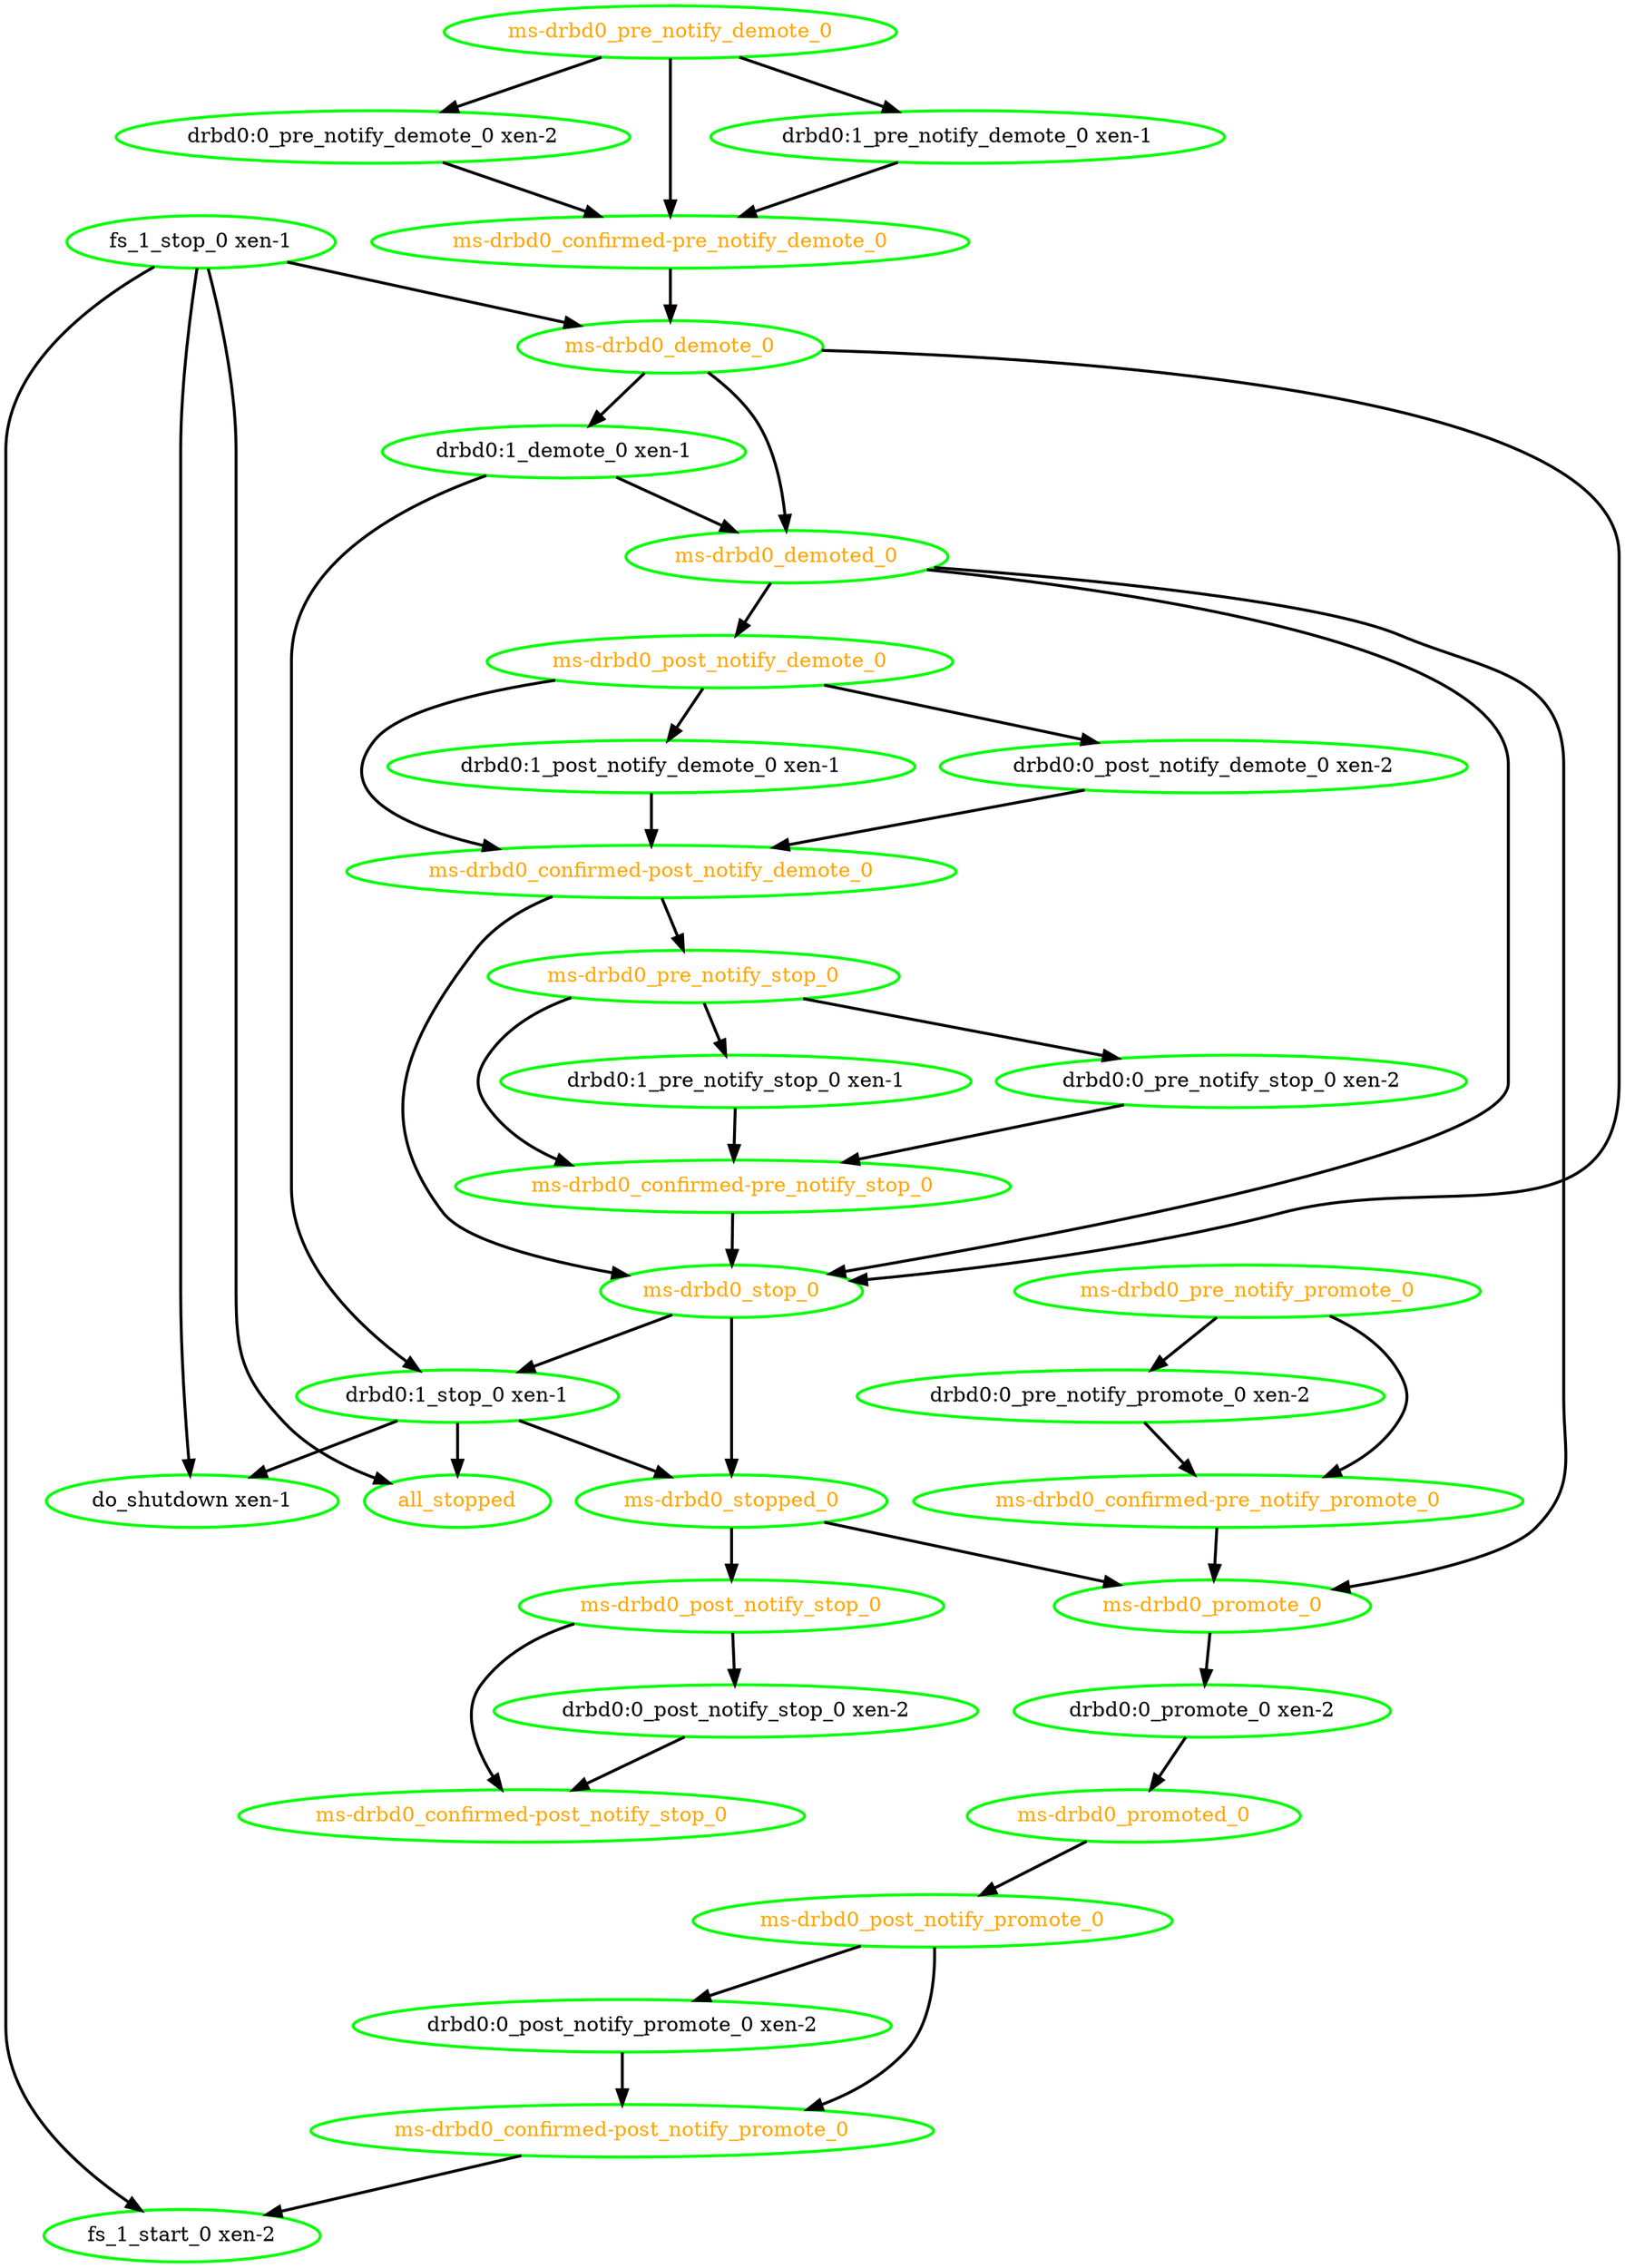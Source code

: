  digraph "g" {
"all_stopped" [ style=bold color="green" fontcolor="orange"  ]
"do_shutdown xen-1" [ style=bold color="green" fontcolor="black"  ]
"drbd0:0_post_notify_demote_0 xen-2" -> "ms-drbd0_confirmed-post_notify_demote_0" [ style = bold]
"drbd0:0_post_notify_demote_0 xen-2" [ style=bold color="green" fontcolor="black"  ]
"drbd0:0_post_notify_promote_0 xen-2" -> "ms-drbd0_confirmed-post_notify_promote_0" [ style = bold]
"drbd0:0_post_notify_promote_0 xen-2" [ style=bold color="green" fontcolor="black"  ]
"drbd0:0_post_notify_stop_0 xen-2" -> "ms-drbd0_confirmed-post_notify_stop_0" [ style = bold]
"drbd0:0_post_notify_stop_0 xen-2" [ style=bold color="green" fontcolor="black"  ]
"drbd0:0_pre_notify_demote_0 xen-2" -> "ms-drbd0_confirmed-pre_notify_demote_0" [ style = bold]
"drbd0:0_pre_notify_demote_0 xen-2" [ style=bold color="green" fontcolor="black"  ]
"drbd0:0_pre_notify_promote_0 xen-2" -> "ms-drbd0_confirmed-pre_notify_promote_0" [ style = bold]
"drbd0:0_pre_notify_promote_0 xen-2" [ style=bold color="green" fontcolor="black"  ]
"drbd0:0_pre_notify_stop_0 xen-2" -> "ms-drbd0_confirmed-pre_notify_stop_0" [ style = bold]
"drbd0:0_pre_notify_stop_0 xen-2" [ style=bold color="green" fontcolor="black"  ]
"drbd0:0_promote_0 xen-2" -> "ms-drbd0_promoted_0" [ style = bold]
"drbd0:0_promote_0 xen-2" [ style=bold color="green" fontcolor="black"  ]
"drbd0:1_demote_0 xen-1" -> "drbd0:1_stop_0 xen-1" [ style = bold]
"drbd0:1_demote_0 xen-1" -> "ms-drbd0_demoted_0" [ style = bold]
"drbd0:1_demote_0 xen-1" [ style=bold color="green" fontcolor="black"  ]
"drbd0:1_post_notify_demote_0 xen-1" -> "ms-drbd0_confirmed-post_notify_demote_0" [ style = bold]
"drbd0:1_post_notify_demote_0 xen-1" [ style=bold color="green" fontcolor="black"  ]
"drbd0:1_pre_notify_demote_0 xen-1" -> "ms-drbd0_confirmed-pre_notify_demote_0" [ style = bold]
"drbd0:1_pre_notify_demote_0 xen-1" [ style=bold color="green" fontcolor="black"  ]
"drbd0:1_pre_notify_stop_0 xen-1" -> "ms-drbd0_confirmed-pre_notify_stop_0" [ style = bold]
"drbd0:1_pre_notify_stop_0 xen-1" [ style=bold color="green" fontcolor="black"  ]
"drbd0:1_stop_0 xen-1" -> "all_stopped" [ style = bold]
"drbd0:1_stop_0 xen-1" -> "do_shutdown xen-1" [ style = bold]
"drbd0:1_stop_0 xen-1" -> "ms-drbd0_stopped_0" [ style = bold]
"drbd0:1_stop_0 xen-1" [ style=bold color="green" fontcolor="black"  ]
"fs_1_start_0 xen-2" [ style=bold color="green" fontcolor="black"  ]
"fs_1_stop_0 xen-1" -> "all_stopped" [ style = bold]
"fs_1_stop_0 xen-1" -> "do_shutdown xen-1" [ style = bold]
"fs_1_stop_0 xen-1" -> "fs_1_start_0 xen-2" [ style = bold]
"fs_1_stop_0 xen-1" -> "ms-drbd0_demote_0" [ style = bold]
"fs_1_stop_0 xen-1" [ style=bold color="green" fontcolor="black"  ]
"ms-drbd0_confirmed-post_notify_demote_0" -> "ms-drbd0_pre_notify_stop_0" [ style = bold]
"ms-drbd0_confirmed-post_notify_demote_0" -> "ms-drbd0_stop_0" [ style = bold]
"ms-drbd0_confirmed-post_notify_demote_0" [ style=bold color="green" fontcolor="orange"  ]
"ms-drbd0_confirmed-post_notify_promote_0" -> "fs_1_start_0 xen-2" [ style = bold]
"ms-drbd0_confirmed-post_notify_promote_0" [ style=bold color="green" fontcolor="orange"  ]
"ms-drbd0_confirmed-post_notify_stop_0" [ style=bold color="green" fontcolor="orange"  ]
"ms-drbd0_confirmed-pre_notify_demote_0" -> "ms-drbd0_demote_0" [ style = bold]
"ms-drbd0_confirmed-pre_notify_demote_0" [ style=bold color="green" fontcolor="orange"  ]
"ms-drbd0_confirmed-pre_notify_promote_0" -> "ms-drbd0_promote_0" [ style = bold]
"ms-drbd0_confirmed-pre_notify_promote_0" [ style=bold color="green" fontcolor="orange"  ]
"ms-drbd0_confirmed-pre_notify_stop_0" -> "ms-drbd0_stop_0" [ style = bold]
"ms-drbd0_confirmed-pre_notify_stop_0" [ style=bold color="green" fontcolor="orange"  ]
"ms-drbd0_demote_0" -> "drbd0:1_demote_0 xen-1" [ style = bold]
"ms-drbd0_demote_0" -> "ms-drbd0_demoted_0" [ style = bold]
"ms-drbd0_demote_0" -> "ms-drbd0_stop_0" [ style = bold]
"ms-drbd0_demote_0" [ style=bold color="green" fontcolor="orange"  ]
"ms-drbd0_demoted_0" -> "ms-drbd0_post_notify_demote_0" [ style = bold]
"ms-drbd0_demoted_0" -> "ms-drbd0_promote_0" [ style = bold]
"ms-drbd0_demoted_0" -> "ms-drbd0_stop_0" [ style = bold]
"ms-drbd0_demoted_0" [ style=bold color="green" fontcolor="orange"  ]
"ms-drbd0_post_notify_demote_0" -> "drbd0:0_post_notify_demote_0 xen-2" [ style = bold]
"ms-drbd0_post_notify_demote_0" -> "drbd0:1_post_notify_demote_0 xen-1" [ style = bold]
"ms-drbd0_post_notify_demote_0" -> "ms-drbd0_confirmed-post_notify_demote_0" [ style = bold]
"ms-drbd0_post_notify_demote_0" [ style=bold color="green" fontcolor="orange"  ]
"ms-drbd0_post_notify_promote_0" -> "drbd0:0_post_notify_promote_0 xen-2" [ style = bold]
"ms-drbd0_post_notify_promote_0" -> "ms-drbd0_confirmed-post_notify_promote_0" [ style = bold]
"ms-drbd0_post_notify_promote_0" [ style=bold color="green" fontcolor="orange"  ]
"ms-drbd0_post_notify_stop_0" -> "drbd0:0_post_notify_stop_0 xen-2" [ style = bold]
"ms-drbd0_post_notify_stop_0" -> "ms-drbd0_confirmed-post_notify_stop_0" [ style = bold]
"ms-drbd0_post_notify_stop_0" [ style=bold color="green" fontcolor="orange"  ]
"ms-drbd0_pre_notify_demote_0" -> "drbd0:0_pre_notify_demote_0 xen-2" [ style = bold]
"ms-drbd0_pre_notify_demote_0" -> "drbd0:1_pre_notify_demote_0 xen-1" [ style = bold]
"ms-drbd0_pre_notify_demote_0" -> "ms-drbd0_confirmed-pre_notify_demote_0" [ style = bold]
"ms-drbd0_pre_notify_demote_0" [ style=bold color="green" fontcolor="orange"  ]
"ms-drbd0_pre_notify_promote_0" -> "drbd0:0_pre_notify_promote_0 xen-2" [ style = bold]
"ms-drbd0_pre_notify_promote_0" -> "ms-drbd0_confirmed-pre_notify_promote_0" [ style = bold]
"ms-drbd0_pre_notify_promote_0" [ style=bold color="green" fontcolor="orange"  ]
"ms-drbd0_pre_notify_stop_0" -> "drbd0:0_pre_notify_stop_0 xen-2" [ style = bold]
"ms-drbd0_pre_notify_stop_0" -> "drbd0:1_pre_notify_stop_0 xen-1" [ style = bold]
"ms-drbd0_pre_notify_stop_0" -> "ms-drbd0_confirmed-pre_notify_stop_0" [ style = bold]
"ms-drbd0_pre_notify_stop_0" [ style=bold color="green" fontcolor="orange"  ]
"ms-drbd0_promote_0" -> "drbd0:0_promote_0 xen-2" [ style = bold]
"ms-drbd0_promote_0" [ style=bold color="green" fontcolor="orange"  ]
"ms-drbd0_promoted_0" -> "ms-drbd0_post_notify_promote_0" [ style = bold]
"ms-drbd0_promoted_0" [ style=bold color="green" fontcolor="orange"  ]
"ms-drbd0_stop_0" -> "drbd0:1_stop_0 xen-1" [ style = bold]
"ms-drbd0_stop_0" -> "ms-drbd0_stopped_0" [ style = bold]
"ms-drbd0_stop_0" [ style=bold color="green" fontcolor="orange"  ]
"ms-drbd0_stopped_0" -> "ms-drbd0_post_notify_stop_0" [ style = bold]
"ms-drbd0_stopped_0" -> "ms-drbd0_promote_0" [ style = bold]
"ms-drbd0_stopped_0" [ style=bold color="green" fontcolor="orange"  ]
}
